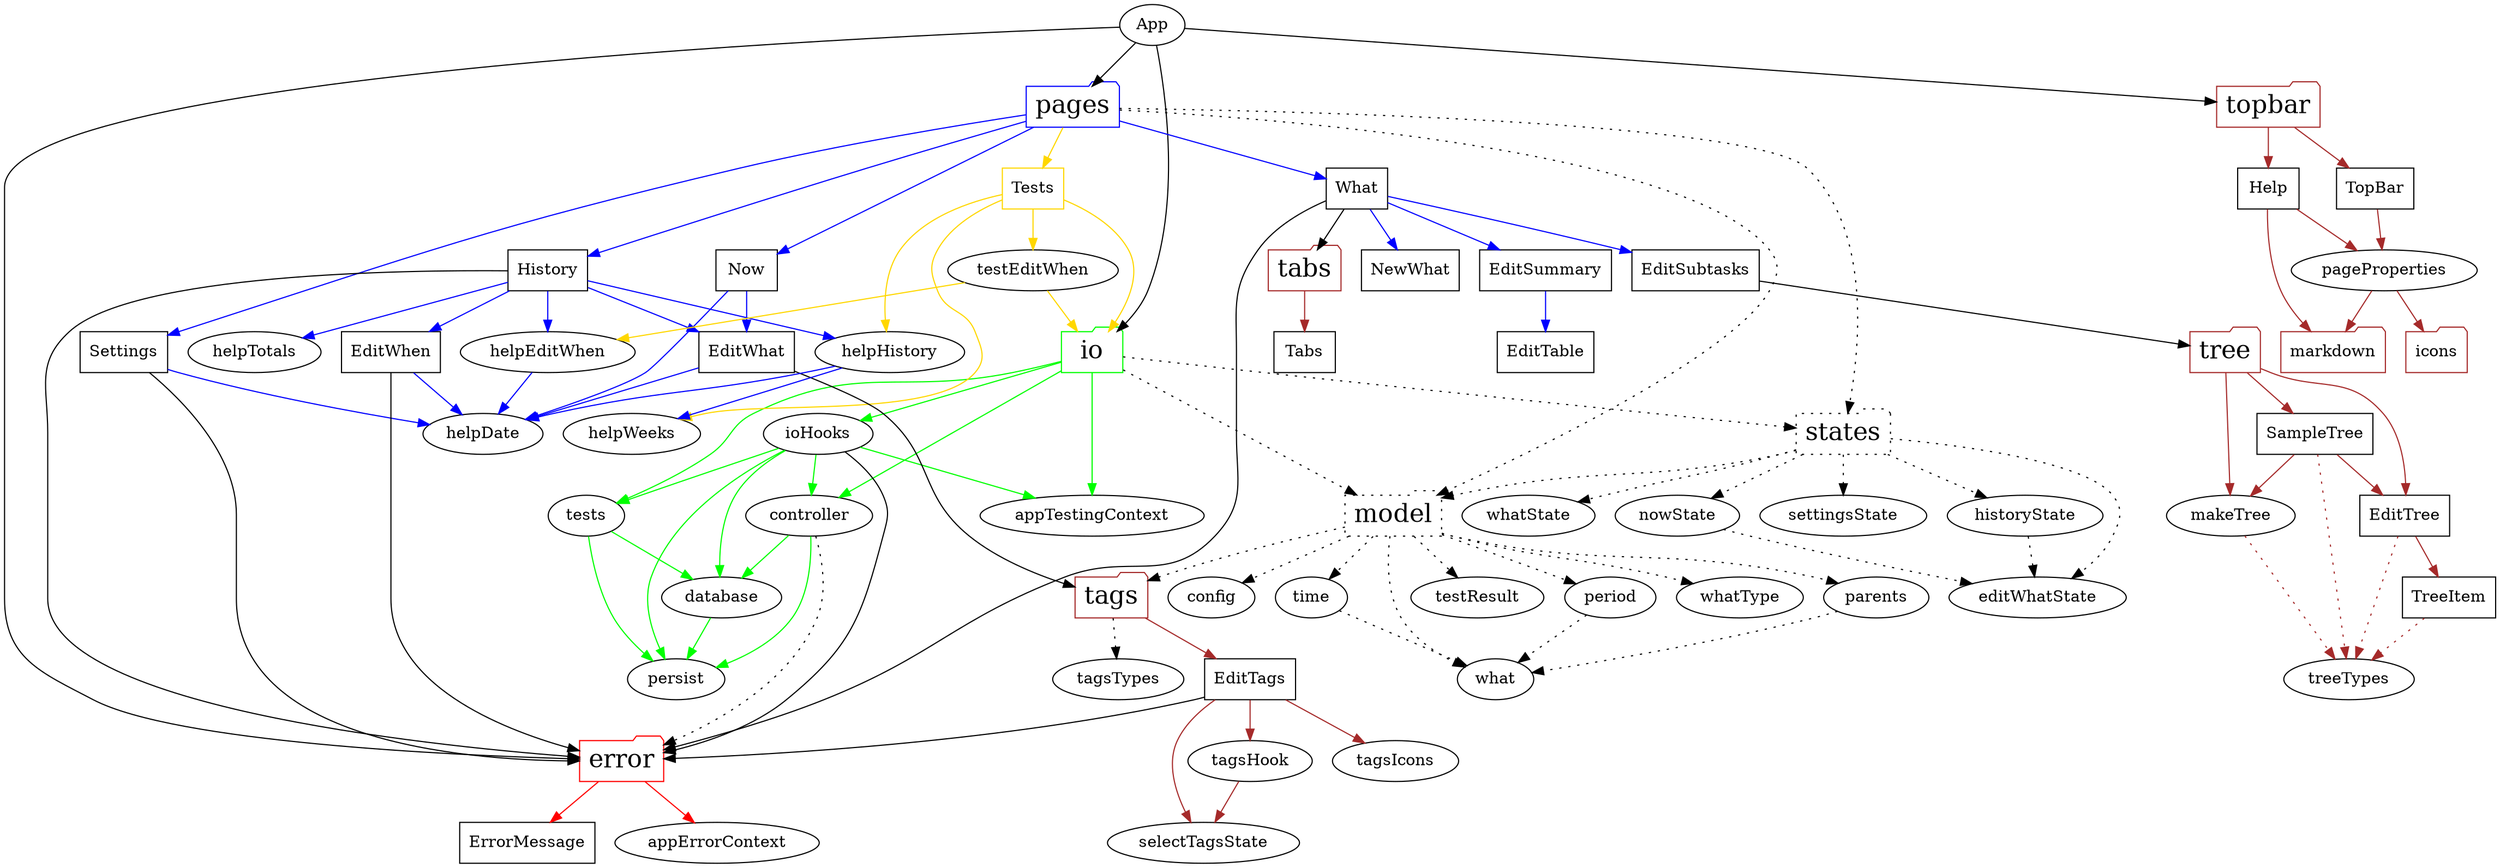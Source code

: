digraph SRC {
  "App" -> {"error" "io" "pages" "topbar"};

  "error" [shape=folder, color=red, fontsize="22pt"];
  "io" [shape=folder, color=green, fontsize="22pt"];
  "model" [shape=folder, fontsize="22pt"] [style=dotted];
  "pages" [shape=folder, color=blue, fontsize="22pt"];
  "states" [shape=folder, fontsize="22pt"] [style=dotted];
  "tabs" [shape=folder, color=brown, fontsize="22pt"];
  "tags" [shape=folder, color=brown, fontsize="22pt"];
  "topbar" [shape=folder, color=brown, fontsize="22pt"];
  "tree" [shape=folder, color=brown, fontsize="22pt"];
  "icons" [shape=folder, color=brown];
  "markdown" [shape=folder, color=brown];
  
  "error" -> {"ErrorMessage" "appErrorContext"} [color=red];
  "ErrorMessage" [shape=rect];
  "ErrorMessage" -> {};
  "appErrorContext" -> {};

  "io" -> {"controller" "ioHooks" "tests" "appTestingContext"} [color=green];
  "io" -> {"model" "states"} [style=dotted];
  "controller" -> {"persist" "database"} [color=green];
  "controller" -> {"error"} [style=dotted];
  "database" -> {"persist"} [color=green];
  "ioHooks" -> {"controller" "database" "persist" "tests" "appTestingContext"} [color=green];
  "ioHooks" -> {"error"};
  "tests" -> {"database" "persist"} [color=green];
  "persist" -> {}
  "appTestingContext" -> {};

  "model" -> {"config" "period" "testResult" "parents" "time" "tags" "whatType" "what"} [style=dotted];
  "config" -> {} [style=dotted];
  "period" -> {"what"} [style=dotted];
  "testResult" -> {} [style=dotted];
  "time" -> {"what"} [style=dotted];
  "parents" -> {"what"} [style=dotted];
  "what" -> {} [style=dotted];
  "whatType" -> {} [style=dotted];

  "pages" -> {"Now" "What" "History" "Settings"} [color=blue];
  "pages" -> {"Tests"} [color=gold];
  "Now" [shape=rect];
  "What" [shape=rect];
  "History" [shape=rect];
  "Settings" [shape=rect];
  "Tests" [shape=rect] [color=gold];
  "EditWhat" [shape=rect];
  "EditWhen" [shape=rect];
  "EditTable" [shape=rect];
  "EditSummary" [shape=rect];
  "EditSubtasks" [shape=rect];
  "NewWhat" [shape=rect];
  "pages" -> {"model" "states"} [style=dotted];
  "helpDate" -> {};
  "helpWeeks" -> {};
  "helpTotals" -> {};
  "Now" -> {"helpDate" "EditWhat"} [color=blue];
  "What" -> {"tabs" "error"};
  "What" -> {"NewWhat" "EditSummary" "EditSubtasks"} [color=blue];
  "EditSummary" -> {"EditTable"} [color=blue];
  "EditSubtasks" -> {"tree"};
  "History" -> {"helpHistory" "helpTotals" "EditWhat" "EditWhen" "helpEditWhen"} [color=blue];
  "History" -> {"error"};
  "Settings" -> {"helpDate"} [color=blue];
  "Settings" -> {"error"};
  "Tests" -> {"testEditWhen" "helpWeeks" "helpHistory" "io"} [color=gold];
  "helpHistory" -> {"helpWeeks" "helpDate"} [color=blue];
  "testEditWhen" -> {"helpEditWhen" "io"} [color=gold];
  "helpEditWhen" -> {"helpDate"} [color=blue];
  "EditWhat" -> {"helpDate"} [color=blue]
  "EditWhat" -> {"tags"};
  "EditWhen" -> {"helpDate"} [color=blue]
  "EditWhen" -> {"error"}

  "states" -> {"nowState" "whatState" "historyState" "settingsState" "editWhatState" "model"} [style=dotted];
  "nowState" -> {"editWhatState"} [style=dotted];
  "whatState" -> {} [style=dotted];
  "historyState" -> {"editWhatState"} [style=dotted];
  "settingsState" -> {} [style=dotted];
  "editWhatState" -> {} [style=dotted];

  "tabs" -> {"Tabs"} [color=brown];
  "Tabs" [shape=rect];
  "Tabs" -> {};

  "tree" -> {"EditTree" "SampleTree" "makeTree"} [color=brown];
  "EditTree" [shape=rect];
  "SampleTree" [shape=rect];
  "TreeItem" [shape=rect];
  "EditTree" -> {"treeTypes"} [style=dotted, color=brown];
  "EditTree" -> {"TreeItem"} [color=brown];
  "TreeItem" -> {"treeTypes"} [style=dotted, color=brown];
  "SampleTree" -> {"EditTree" "makeTree"} [color=brown];
  "SampleTree" -> {"treeTypes"} [style=dotted, color=brown];
  "makeTree" -> {"treeTypes"} [style=dotted, color=brown];

  "tags" -> {"EditTags"} [color=brown];
  "tags" -> {"tagsTypes"} [style=dotted];
  "EditTags" [shape=rect];
  "EditTags" -> {"selectTagsState" "tagsHook" "tagsIcons"} [color=brown];
  "EditTags" -> {"error"};
  "tagsHook" -> {"selectTagsState"} [color=brown];
  "tagsIcons" -> {};
  "tagsTypes" -> {} [style=dotted, color=brown];

  "topbar" -> {"TopBar" "Help"} [color=brown];
  "TopBar" [shape=rect];
  "Help" [shape=rect];
  "TopBar" -> {"pageProperties"} [color=brown];
  "pageProperties" -> {"markdown" "icons"} [color=brown];
  "Help" -> {"markdown" "pageProperties"} [color=brown];
}
